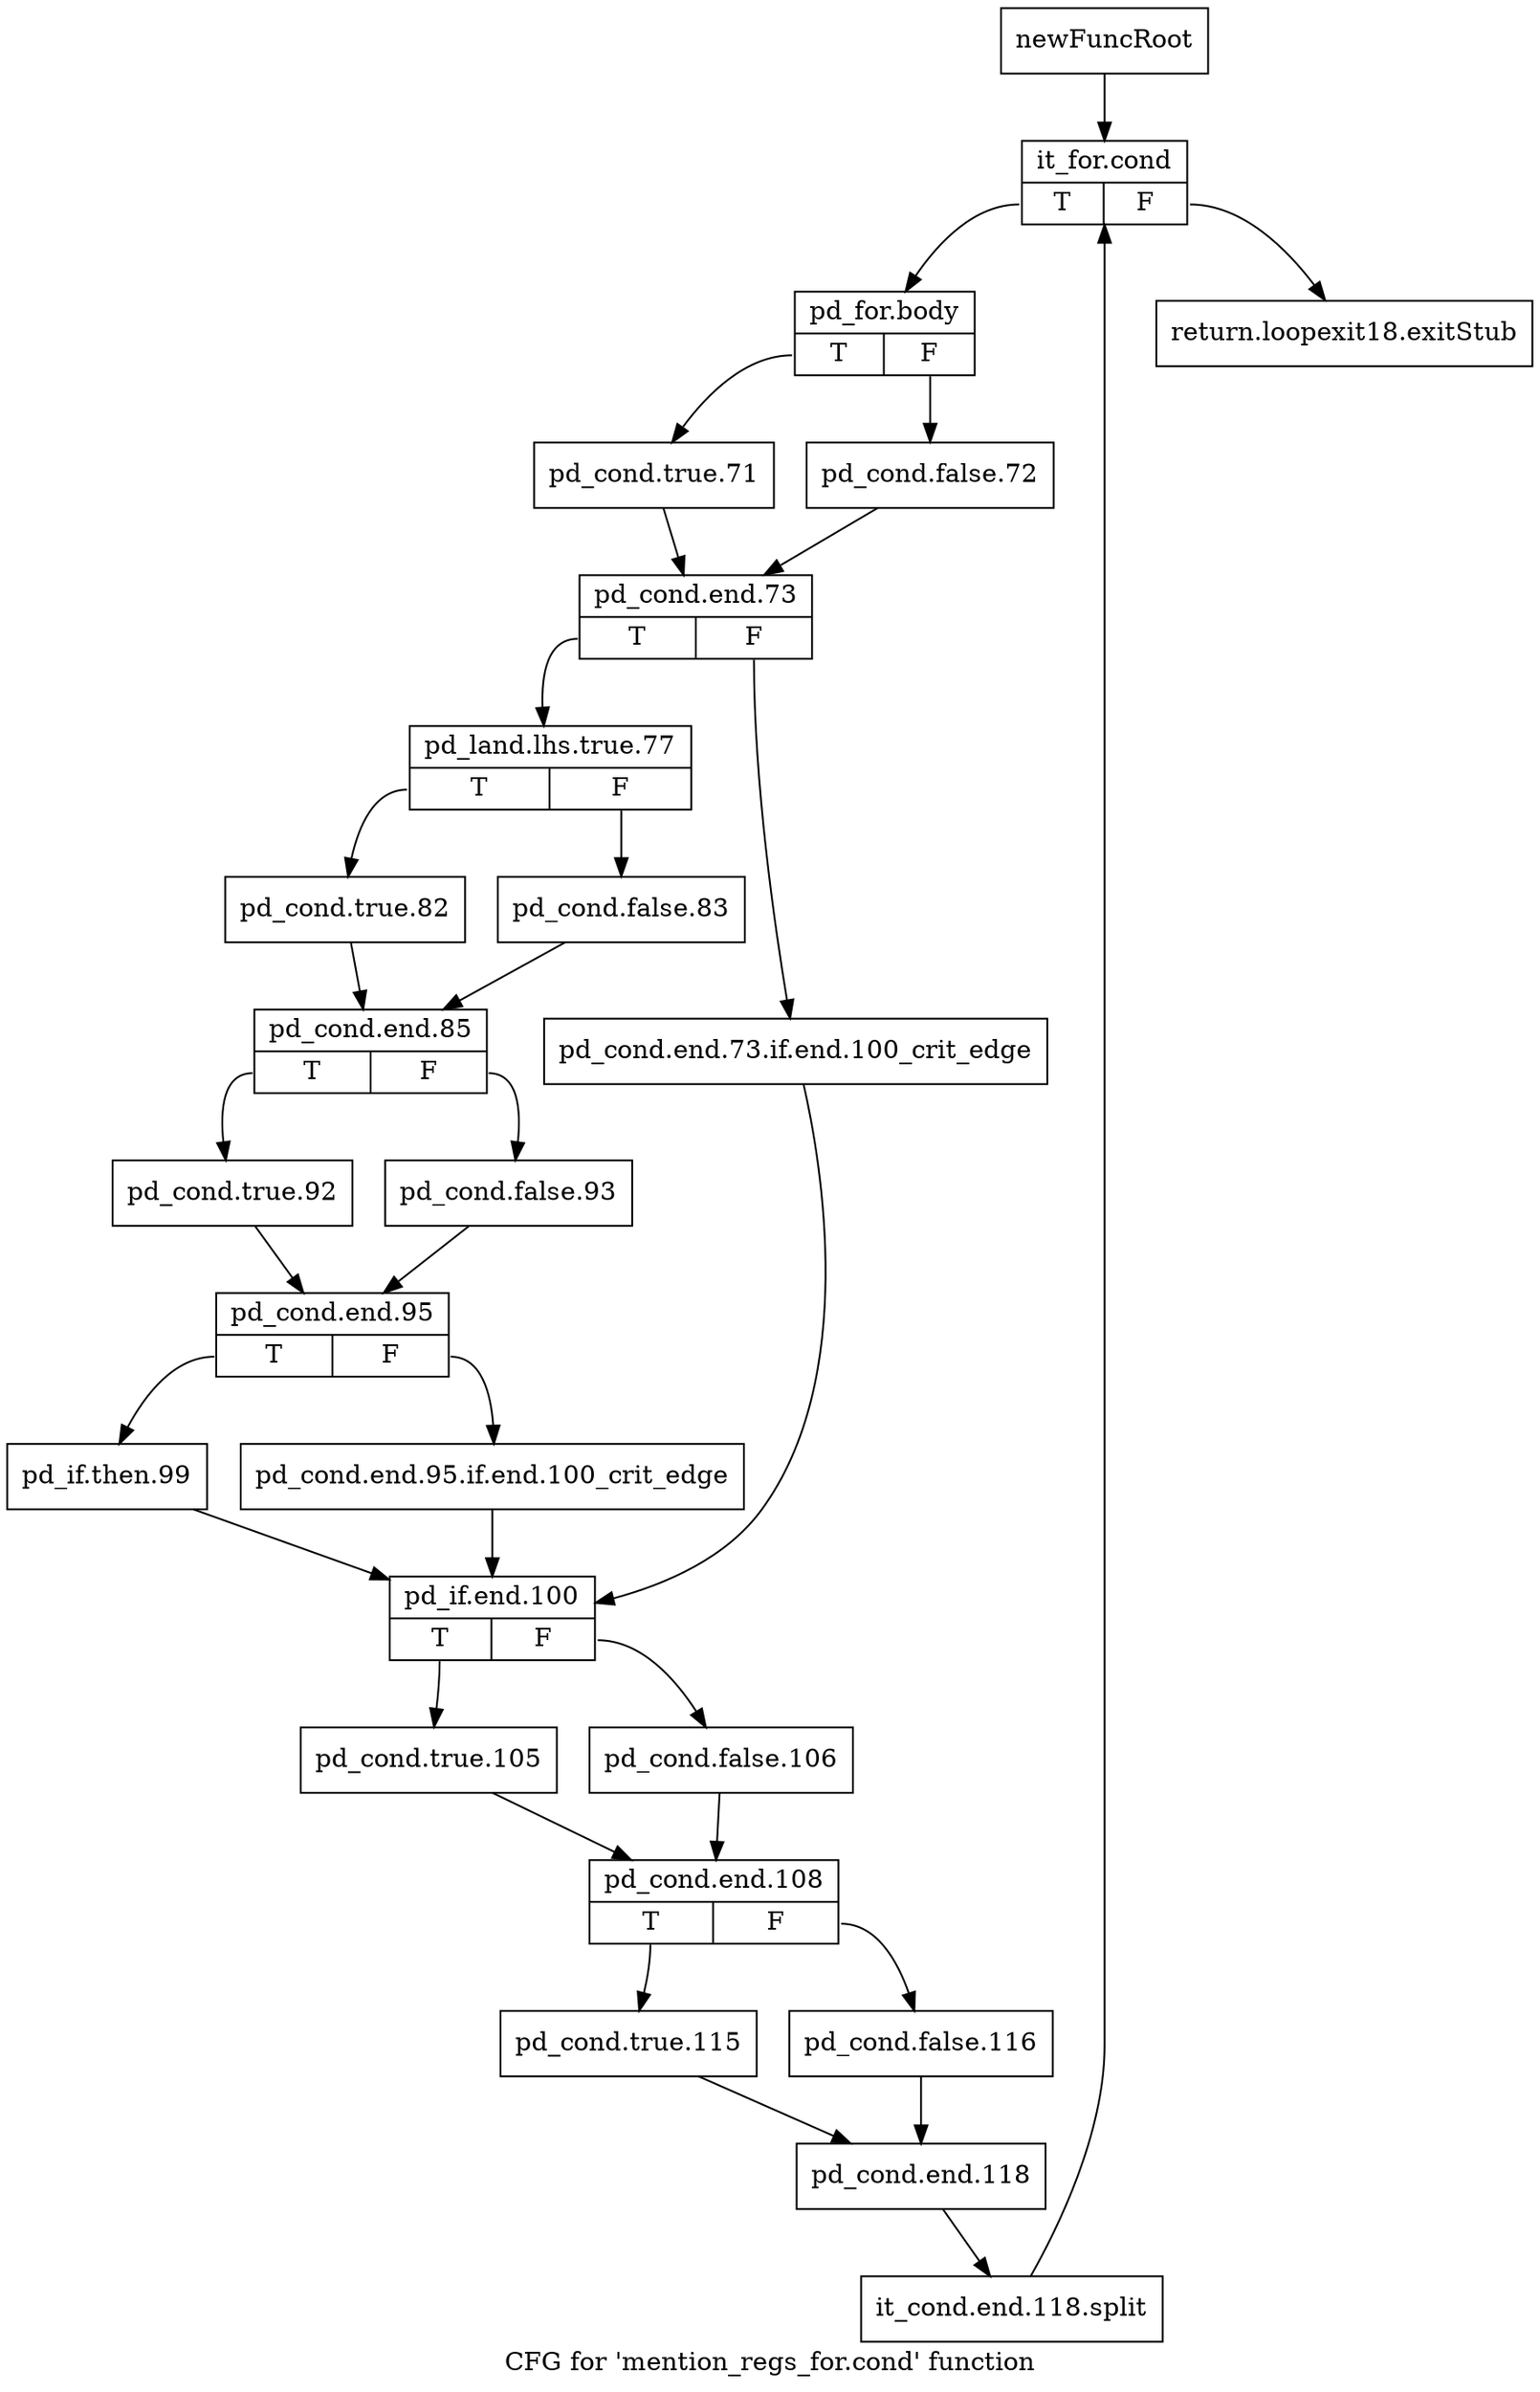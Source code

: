 digraph "CFG for 'mention_regs_for.cond' function" {
	label="CFG for 'mention_regs_for.cond' function";

	Node0xa9bd0a0 [shape=record,label="{newFuncRoot}"];
	Node0xa9bd0a0 -> Node0xa9bd140;
	Node0xa9bd0f0 [shape=record,label="{return.loopexit18.exitStub}"];
	Node0xa9bd140 [shape=record,label="{it_for.cond|{<s0>T|<s1>F}}"];
	Node0xa9bd140:s0 -> Node0xa9bd190;
	Node0xa9bd140:s1 -> Node0xa9bd0f0;
	Node0xa9bd190 [shape=record,label="{pd_for.body|{<s0>T|<s1>F}}"];
	Node0xa9bd190:s0 -> Node0xa9bdad0;
	Node0xa9bd190:s1 -> Node0xa9bd1e0;
	Node0xa9bd1e0 [shape=record,label="{pd_cond.false.72}"];
	Node0xa9bd1e0 -> Node0xa9bdb20;
	Node0xa9bdad0 [shape=record,label="{pd_cond.true.71}"];
	Node0xa9bdad0 -> Node0xa9bdb20;
	Node0xa9bdb20 [shape=record,label="{pd_cond.end.73|{<s0>T|<s1>F}}"];
	Node0xa9bdb20:s0 -> Node0xa9bdbc0;
	Node0xa9bdb20:s1 -> Node0xa9bdb70;
	Node0xa9bdb70 [shape=record,label="{pd_cond.end.73.if.end.100_crit_edge}"];
	Node0xa9bdb70 -> Node0xa9bde90;
	Node0xa9bdbc0 [shape=record,label="{pd_land.lhs.true.77|{<s0>T|<s1>F}}"];
	Node0xa9bdbc0:s0 -> Node0xa9bdc60;
	Node0xa9bdbc0:s1 -> Node0xa9bdc10;
	Node0xa9bdc10 [shape=record,label="{pd_cond.false.83}"];
	Node0xa9bdc10 -> Node0xa9bdcb0;
	Node0xa9bdc60 [shape=record,label="{pd_cond.true.82}"];
	Node0xa9bdc60 -> Node0xa9bdcb0;
	Node0xa9bdcb0 [shape=record,label="{pd_cond.end.85|{<s0>T|<s1>F}}"];
	Node0xa9bdcb0:s0 -> Node0xa9bdd50;
	Node0xa9bdcb0:s1 -> Node0xa9bdd00;
	Node0xa9bdd00 [shape=record,label="{pd_cond.false.93}"];
	Node0xa9bdd00 -> Node0xa9bdda0;
	Node0xa9bdd50 [shape=record,label="{pd_cond.true.92}"];
	Node0xa9bdd50 -> Node0xa9bdda0;
	Node0xa9bdda0 [shape=record,label="{pd_cond.end.95|{<s0>T|<s1>F}}"];
	Node0xa9bdda0:s0 -> Node0xa9bde40;
	Node0xa9bdda0:s1 -> Node0xa9bddf0;
	Node0xa9bddf0 [shape=record,label="{pd_cond.end.95.if.end.100_crit_edge}"];
	Node0xa9bddf0 -> Node0xa9bde90;
	Node0xa9bde40 [shape=record,label="{pd_if.then.99}"];
	Node0xa9bde40 -> Node0xa9bde90;
	Node0xa9bde90 [shape=record,label="{pd_if.end.100|{<s0>T|<s1>F}}"];
	Node0xa9bde90:s0 -> Node0xa9bdf30;
	Node0xa9bde90:s1 -> Node0xa9bdee0;
	Node0xa9bdee0 [shape=record,label="{pd_cond.false.106}"];
	Node0xa9bdee0 -> Node0xa9bdf80;
	Node0xa9bdf30 [shape=record,label="{pd_cond.true.105}"];
	Node0xa9bdf30 -> Node0xa9bdf80;
	Node0xa9bdf80 [shape=record,label="{pd_cond.end.108|{<s0>T|<s1>F}}"];
	Node0xa9bdf80:s0 -> Node0xa9be020;
	Node0xa9bdf80:s1 -> Node0xa9bdfd0;
	Node0xa9bdfd0 [shape=record,label="{pd_cond.false.116}"];
	Node0xa9bdfd0 -> Node0xa9be070;
	Node0xa9be020 [shape=record,label="{pd_cond.true.115}"];
	Node0xa9be020 -> Node0xa9be070;
	Node0xa9be070 [shape=record,label="{pd_cond.end.118}"];
	Node0xa9be070 -> Node0xf452ee0;
	Node0xf452ee0 [shape=record,label="{it_cond.end.118.split}"];
	Node0xf452ee0 -> Node0xa9bd140;
}
